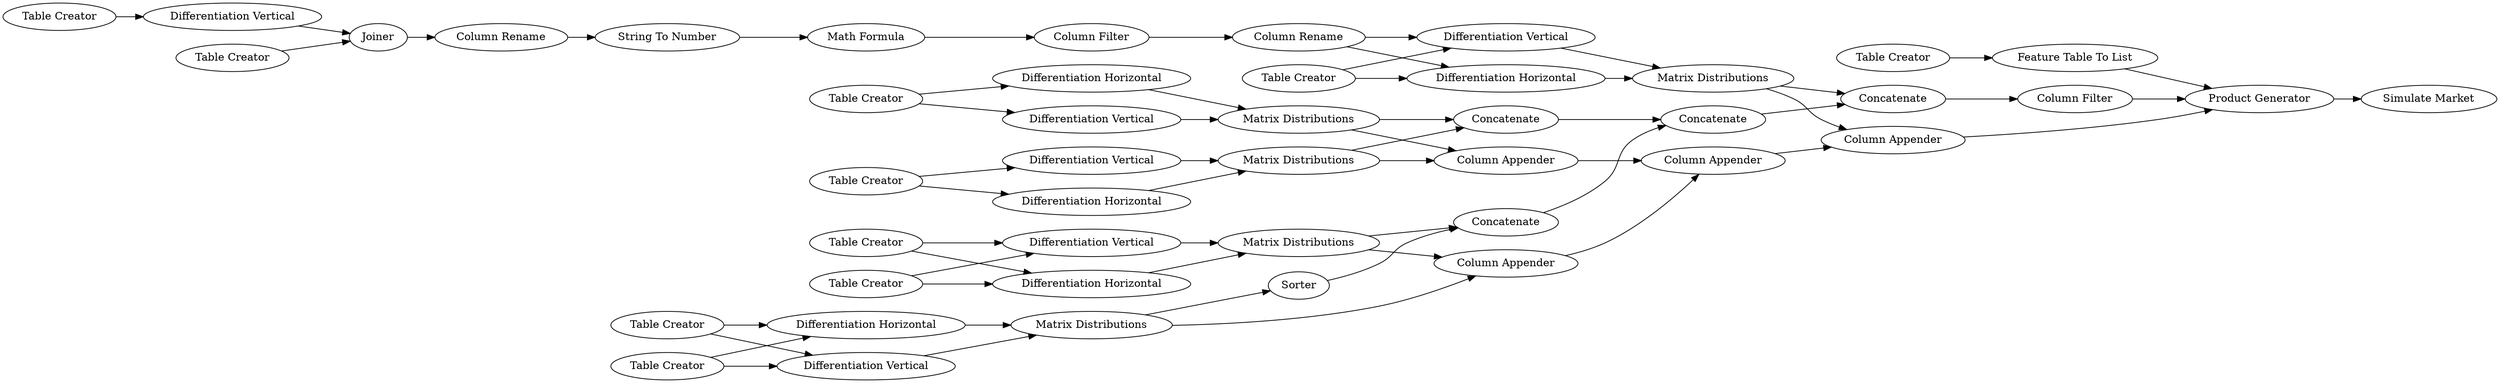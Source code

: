 digraph {
	"4333676474401598189_44" [label="Math Formula"]
	"4333676474401598189_80" [label="Column Appender"]
	"4333676474401598189_51" [label="Column Rename"]
	"4333676474401598189_81" [label="String To Number"]
	"4333676474401598189_19" [label="Differentiation Vertical"]
	"4333676474401598189_38" [label="Differentiation Vertical"]
	"4333676474401598189_40" [label="Table Creator"]
	"4333676474401598189_72" [label=Concatenate]
	"4333676474401598189_55" [label="Differentiation Horizontal"]
	"4333676474401598189_57" [label="Matrix Distributions"]
	"4333676474401598189_54" [label="Matrix Distributions"]
	"4333676474401598189_16" [label="Table Creator"]
	"4333676474401598189_67" [label=Concatenate]
	"4333676474401598189_56" [label="Table Creator"]
	"4333676474401598189_17" [label="Matrix Distributions"]
	"4333676474401598189_18" [label="Table Creator"]
	"4333676474401598189_32" [label="Differentiation Vertical"]
	"4333676474401598189_21" [label="Differentiation Horizontal"]
	"4333676474401598189_66" [label=Concatenate]
	"4333676474401598189_25" [label="Table Creator"]
	"4333676474401598189_59" [label="Table Creator"]
	"4333676474401598189_78" [label="Column Appender"]
	"4333676474401598189_22" [label="Differentiation Vertical"]
	"4333676474401598189_27" [label="Table Creator"]
	"4333676474401598189_52" [label="Differentiation Vertical"]
	"4333676474401598189_76" [label="Simulate Market"]
	"4333676474401598189_39" [label="Table Creator"]
	"4333676474401598189_74" [label="Product Generator"]
	"4333676474401598189_63" [label="Feature Table To List"]
	"4333676474401598189_79" [label="Column Appender"]
	"4333676474401598189_60" [label="Table Creator"]
	"4333676474401598189_26" [label=Sorter]
	"4333676474401598189_53" [label="Differentiation Horizontal"]
	"4333676474401598189_50" [label="Column Filter"]
	"4333676474401598189_31" [label="Differentiation Horizontal"]
	"4333676474401598189_69" [label=Concatenate]
	"4333676474401598189_58" [label="Differentiation Vertical"]
	"4333676474401598189_20" [label="Differentiation Horizontal"]
	"4333676474401598189_42" [label="Column Rename"]
	"4333676474401598189_75" [label="Column Filter"]
	"4333676474401598189_29" [label="Matrix Distributions"]
	"4333676474401598189_41" [label=Joiner]
	"4333676474401598189_24" [label="Matrix Distributions"]
	"4333676474401598189_77" [label="Column Appender"]
	"4333676474401598189_23" [label="Table Creator"]
	"4333676474401598189_38" -> "4333676474401598189_41"
	"4333676474401598189_29" -> "4333676474401598189_79"
	"4333676474401598189_17" -> "4333676474401598189_66"
	"4333676474401598189_21" -> "4333676474401598189_24"
	"4333676474401598189_42" -> "4333676474401598189_81"
	"4333676474401598189_55" -> "4333676474401598189_57"
	"4333676474401598189_66" -> "4333676474401598189_69"
	"4333676474401598189_54" -> "4333676474401598189_77"
	"4333676474401598189_81" -> "4333676474401598189_44"
	"4333676474401598189_24" -> "4333676474401598189_26"
	"4333676474401598189_20" -> "4333676474401598189_17"
	"4333676474401598189_50" -> "4333676474401598189_51"
	"4333676474401598189_31" -> "4333676474401598189_29"
	"4333676474401598189_23" -> "4333676474401598189_22"
	"4333676474401598189_26" -> "4333676474401598189_66"
	"4333676474401598189_52" -> "4333676474401598189_54"
	"4333676474401598189_56" -> "4333676474401598189_55"
	"4333676474401598189_72" -> "4333676474401598189_75"
	"4333676474401598189_56" -> "4333676474401598189_58"
	"4333676474401598189_59" -> "4333676474401598189_53"
	"4333676474401598189_19" -> "4333676474401598189_17"
	"4333676474401598189_51" -> "4333676474401598189_52"
	"4333676474401598189_16" -> "4333676474401598189_19"
	"4333676474401598189_58" -> "4333676474401598189_57"
	"4333676474401598189_40" -> "4333676474401598189_38"
	"4333676474401598189_22" -> "4333676474401598189_24"
	"4333676474401598189_32" -> "4333676474401598189_29"
	"4333676474401598189_18" -> "4333676474401598189_20"
	"4333676474401598189_57" -> "4333676474401598189_67"
	"4333676474401598189_75" -> "4333676474401598189_74"
	"4333676474401598189_51" -> "4333676474401598189_53"
	"4333676474401598189_74" -> "4333676474401598189_76"
	"4333676474401598189_79" -> "4333676474401598189_78"
	"4333676474401598189_25" -> "4333676474401598189_22"
	"4333676474401598189_60" -> "4333676474401598189_63"
	"4333676474401598189_17" -> "4333676474401598189_80"
	"4333676474401598189_44" -> "4333676474401598189_50"
	"4333676474401598189_39" -> "4333676474401598189_41"
	"4333676474401598189_24" -> "4333676474401598189_80"
	"4333676474401598189_27" -> "4333676474401598189_32"
	"4333676474401598189_27" -> "4333676474401598189_31"
	"4333676474401598189_63" -> "4333676474401598189_74"
	"4333676474401598189_57" -> "4333676474401598189_79"
	"4333676474401598189_23" -> "4333676474401598189_21"
	"4333676474401598189_67" -> "4333676474401598189_69"
	"4333676474401598189_78" -> "4333676474401598189_77"
	"4333676474401598189_53" -> "4333676474401598189_54"
	"4333676474401598189_29" -> "4333676474401598189_67"
	"4333676474401598189_16" -> "4333676474401598189_20"
	"4333676474401598189_69" -> "4333676474401598189_72"
	"4333676474401598189_80" -> "4333676474401598189_78"
	"4333676474401598189_54" -> "4333676474401598189_72"
	"4333676474401598189_18" -> "4333676474401598189_19"
	"4333676474401598189_41" -> "4333676474401598189_42"
	"4333676474401598189_59" -> "4333676474401598189_52"
	"4333676474401598189_25" -> "4333676474401598189_21"
	"4333676474401598189_77" -> "4333676474401598189_74"
	rankdir=LR
}
